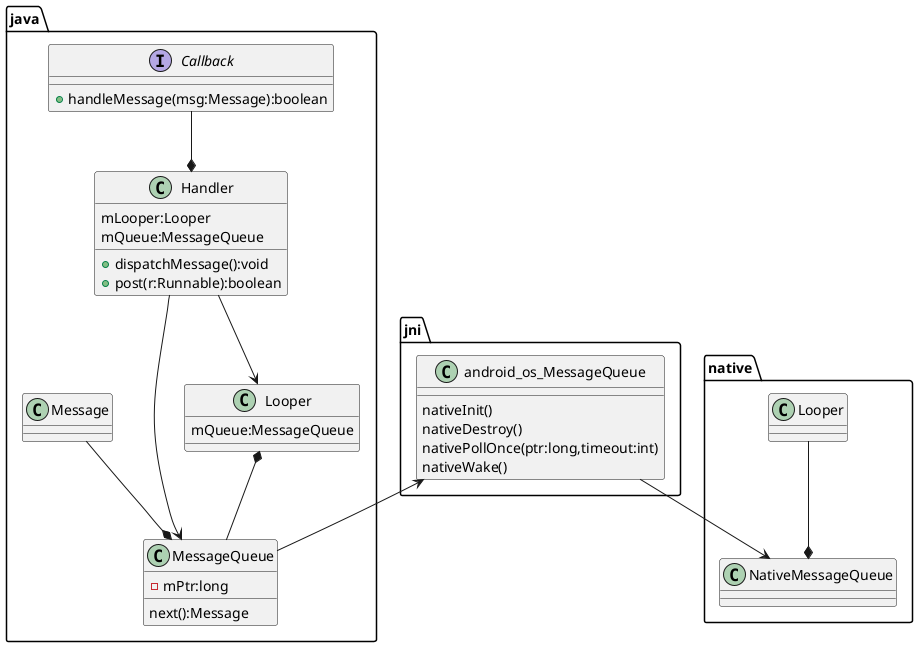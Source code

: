 @startuml
'https://plantuml.com/class-diagram
package java{
    class Handler{
        mLooper:Looper
        mQueue:MessageQueue

        + dispatchMessage():void
        + post(r:Runnable):boolean
    }

    interface Callback{
        + handleMessage(msg:Message):boolean
    }

    class MessageQueue{
        - mPtr:long
        next():Message
    }

    class Message{}

    class Looper{
        mQueue:MessageQueue
    }

    Looper *-- MessageQueue
    Callback --* Handler

    Handler --> MessageQueue
    Handler --> Looper

    Message --* MessageQueue
}

package jni{

 class android_os_MessageQueue{
    nativeInit()
    nativeDestroy()
    nativePollOnce(ptr:long,timeout:int)
    nativeWake()
 }
}

package native{

    class NativeMessageQueue{

    }

    class "Looper" as NativeLooper{
    }


}
android_os_MessageQueue <-- MessageQueue

android_os_MessageQueue --> NativeMessageQueue


NativeLooper --* NativeMessageQueue


@enduml